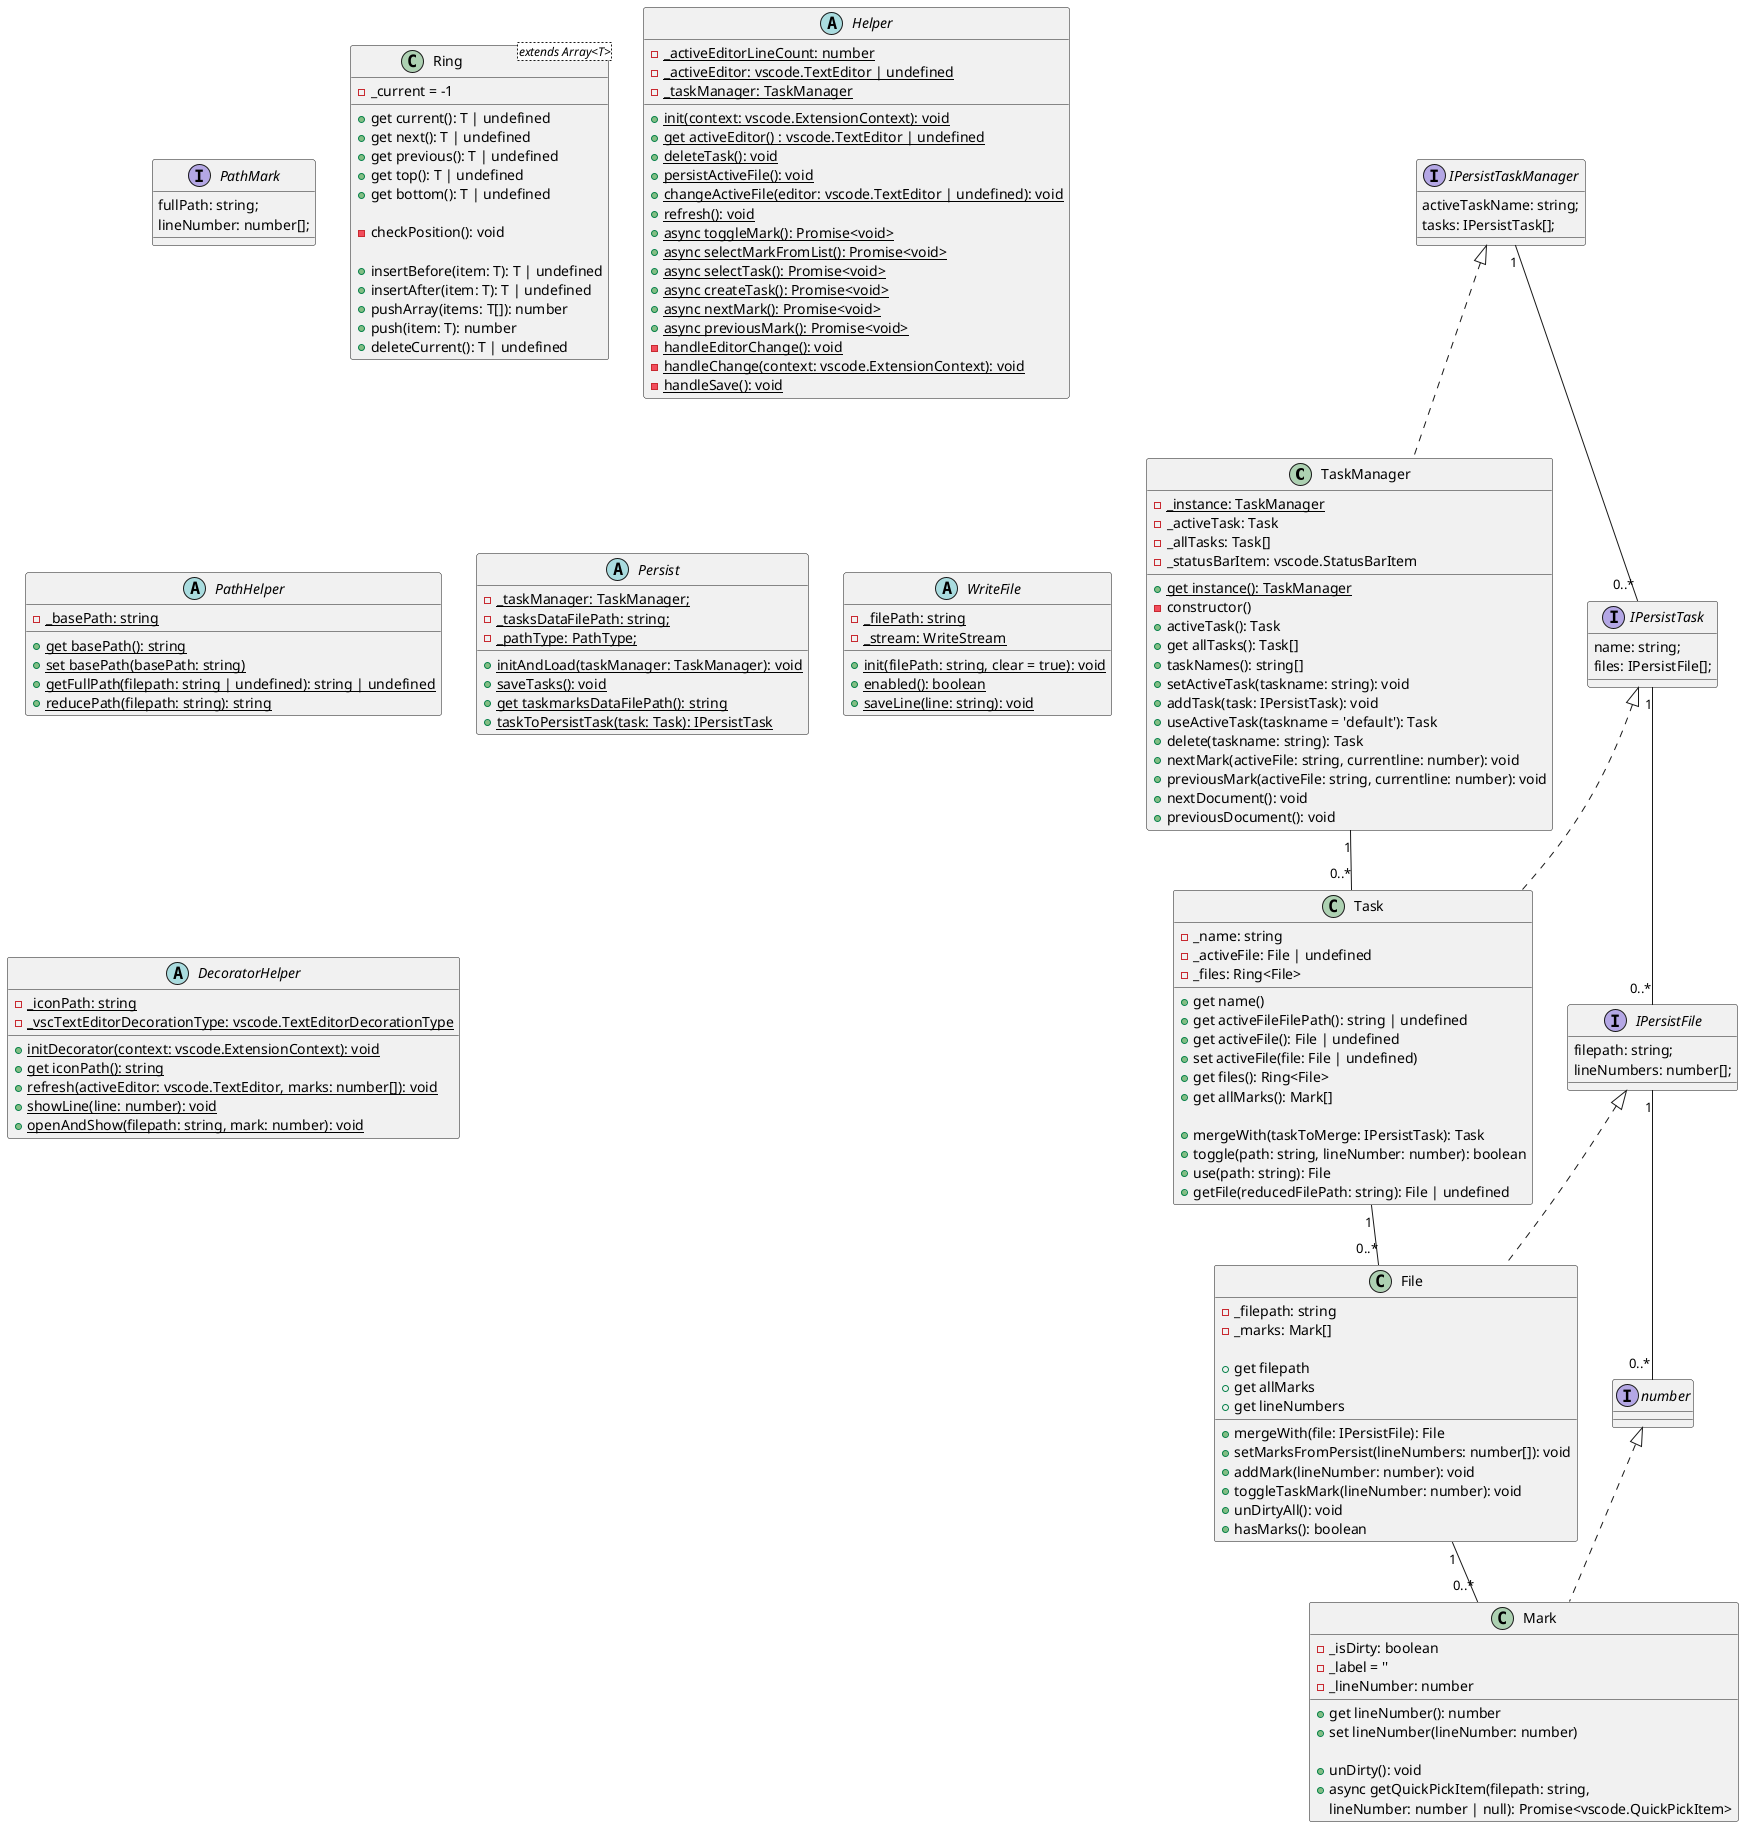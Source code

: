 

@startuml


class TaskManager {
    -{static}_instance: TaskManager
    +{static}get instance(): TaskManager
    -constructor()
 -_activeTask: Task
 -_allTasks: Task[]
 -_statusBarItem: vscode.StatusBarItem

 +activeTask(): Task
 +get allTasks(): Task[]
 +taskNames(): string[]
 +setActiveTask(taskname: string): void
 +addTask(task: IPersistTask): void
 +useActiveTask(taskname = 'default'): Task
 +delete(taskname: string): Task
 +nextMark(activeFile: string, currentline: number): void
 +previousMark(activeFile: string, currentline: number): void
 +nextDocument(): void
 +previousDocument(): void
}

class Task {
 -_name: string
 -_activeFile: File | undefined
 -_files: Ring<File>

 +get name()
 +get activeFileFilePath(): string | undefined
 +get activeFile(): File | undefined
 +set activeFile(file: File | undefined)
 +get files(): Ring<File>
 +get allMarks(): Mark[] 

 +mergeWith(taskToMerge: IPersistTask): Task
 +toggle(path: string, lineNumber: number): boolean
 +use(path: string): File
 +getFile(reducedFilePath: string): File | undefined
}

class File {
 -_filepath: string
 -_marks: Mark[]

 +get filepath
 +get allMarks
 +get lineNumbers

 +mergeWith(file: IPersistFile): File
 +setMarksFromPersist(lineNumbers: number[]): void
 +addMark(lineNumber: number): void
 +toggleTaskMark(lineNumber: number): void
 +unDirtyAll(): void
 +hasMarks(): boolean
}

class Mark {
 -_isDirty: boolean
 -_label = ''
 -_lineNumber: number

 +get lineNumber(): number
 +set lineNumber(lineNumber: number)

 +unDirty(): void
 +async getQuickPickItem(filepath: string,
    lineNumber: number | null): Promise<vscode.QuickPickItem>
}

TaskManager "1" -- "0..*" Task
Task "1" -- "0..*" File
File "1" -- "0..*" Mark


interface IPersistTaskManager {
  activeTaskName: string;
  tasks: IPersistTask[];
}

interface IPersistTask {
  name: string;
  files: IPersistFile[];
}

interface IPersistFile {
  filepath: string;
  lineNumbers: number[];
}
interface number {
}

interface PathMark {
  fullPath: string;
  lineNumber: number[];
}

IPersistTaskManager "1" -- "0..*" IPersistTask
IPersistTask "1" -- "0..*" IPersistFile
IPersistFile "1" -- "0..*" number


IPersistTaskManager <|.. TaskManager
IPersistTask <|.. Task
IPersistFile <|.. File
number <|.. Mark

class Ring<extends Array<T>> {
    -_current = -1

    +get current(): T | undefined
    +get next(): T | undefined
    +get previous(): T | undefined
    +get top(): T | undefined
    +get bottom(): T | undefined
    
    -checkPosition(): void

    +insertBefore(item: T): T | undefined
    +insertAfter(item: T): T | undefined
    +pushArray(items: T[]): number
    +push(item: T): number
    +deleteCurrent(): T | undefined


}

abstract class Helper{
    -{static}_activeEditorLineCount: number
    -{static}_activeEditor: vscode.TextEditor | undefined
    -{static}_taskManager: TaskManager
    +{static}init(context: vscode.ExtensionContext): void
    +{static}get activeEditor() : vscode.TextEditor | undefined
    +{static}deleteTask(): void
    +{static}persistActiveFile(): void
    +{static}changeActiveFile(editor: vscode.TextEditor | undefined): void
    +{static}refresh(): void
    +{static}async toggleMark(): Promise<void>
    +{static}async selectMarkFromList(): Promise<void>
    +{static}async selectTask(): Promise<void>
    +{static}async createTask(): Promise<void>
    +{static}async nextMark(): Promise<void>
    +{static}async previousMark(): Promise<void>
    -{static}handleEditorChange(): void
    -{static}handleChange(context: vscode.ExtensionContext): void
    -{static}handleSave(): void
}

abstract class PathHelper{
    -{static}_basePath: string
    +{static}get basePath(): string
    +{static}set basePath(basePath: string)
    +{static}getFullPath(filepath: string | undefined): string | undefined
    +{static}reducePath(filepath: string): string
}

abstract class Persist{
    -{static}_taskManager: TaskManager;
    -{static}_tasksDataFilePath: string;
    -{static}_pathType: PathType;
    +{static}initAndLoad(taskManager: TaskManager): void
    +{static}saveTasks(): void
    +{static}get taskmarksDataFilePath(): string
    +{static}taskToPersistTask(task: Task): IPersistTask
}

abstract class WriteFile{
    -{static}_filePath: string
    -{static}_stream: WriteStream
    +{static}init(filePath: string, clear = true): void
    +{static}enabled(): boolean
    +{static}saveLine(line: string): void
}

abstract class DecoratorHelper{
    -{static}_iconPath: string
    -{static}_vscTextEditorDecorationType: vscode.TextEditorDecorationType
    +{static}initDecorator(context: vscode.ExtensionContext): void
    +{static}get iconPath(): string
    +{static}refresh(activeEditor: vscode.TextEditor, marks: number[]): void
    +{static}showLine(line: number): void
    +{static}openAndShow(filepath: string, mark: number): void
}

@enduml